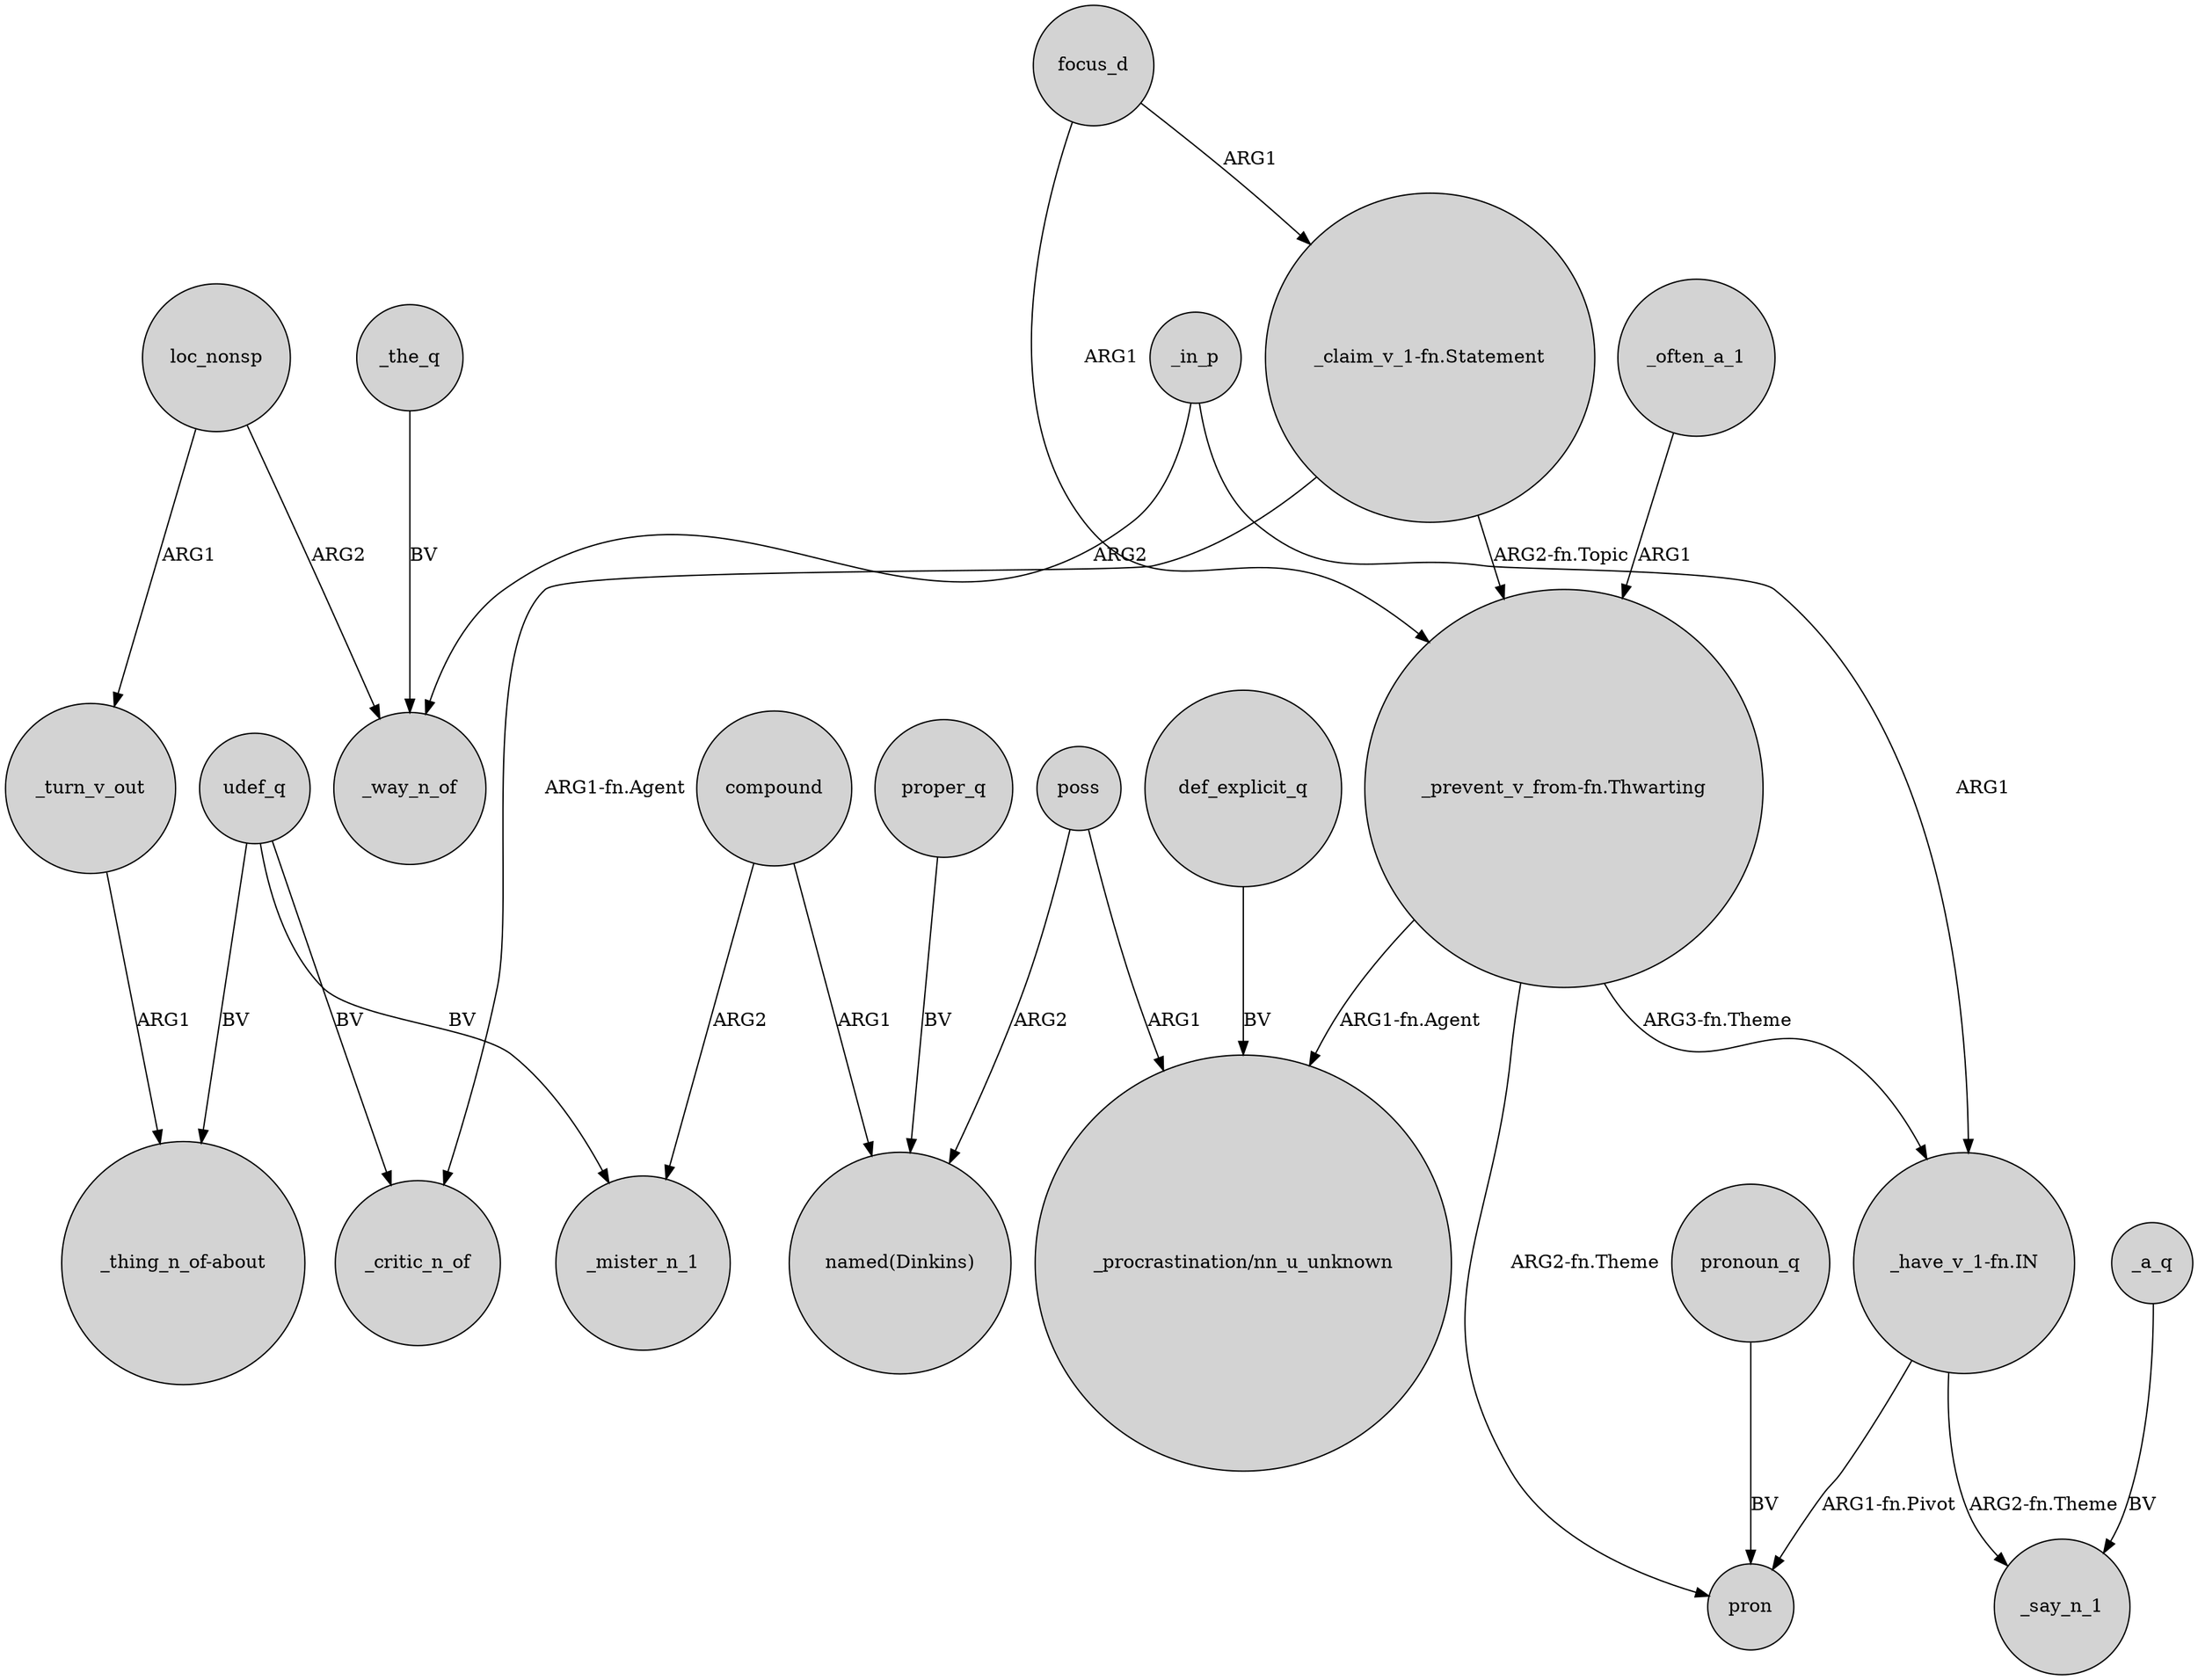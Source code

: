 digraph {
	node [shape=circle style=filled]
	udef_q -> "_thing_n_of-about" [label=BV]
	_often_a_1 -> "_prevent_v_from-fn.Thwarting" [label=ARG1]
	_turn_v_out -> "_thing_n_of-about" [label=ARG1]
	compound -> _mister_n_1 [label=ARG2]
	_the_q -> _way_n_of [label=BV]
	udef_q -> _mister_n_1 [label=BV]
	udef_q -> _critic_n_of [label=BV]
	loc_nonsp -> _turn_v_out [label=ARG1]
	"_have_v_1-fn.IN" -> pron [label="ARG1-fn.Pivot"]
	_in_p -> "_have_v_1-fn.IN" [label=ARG1]
	compound -> "named(Dinkins)" [label=ARG1]
	_a_q -> _say_n_1 [label=BV]
	pronoun_q -> pron [label=BV]
	loc_nonsp -> _way_n_of [label=ARG2]
	"_claim_v_1-fn.Statement" -> "_prevent_v_from-fn.Thwarting" [label="ARG2-fn.Topic"]
	"_prevent_v_from-fn.Thwarting" -> pron [label="ARG2-fn.Theme"]
	"_claim_v_1-fn.Statement" -> _critic_n_of [label="ARG1-fn.Agent"]
	poss -> "named(Dinkins)" [label=ARG2]
	"_prevent_v_from-fn.Thwarting" -> "_procrastination/nn_u_unknown" [label="ARG1-fn.Agent"]
	focus_d -> "_claim_v_1-fn.Statement" [label=ARG1]
	"_prevent_v_from-fn.Thwarting" -> "_have_v_1-fn.IN" [label="ARG3-fn.Theme"]
	focus_d -> "_prevent_v_from-fn.Thwarting" [label=ARG1]
	_in_p -> _way_n_of [label=ARG2]
	proper_q -> "named(Dinkins)" [label=BV]
	poss -> "_procrastination/nn_u_unknown" [label=ARG1]
	def_explicit_q -> "_procrastination/nn_u_unknown" [label=BV]
	"_have_v_1-fn.IN" -> _say_n_1 [label="ARG2-fn.Theme"]
}
